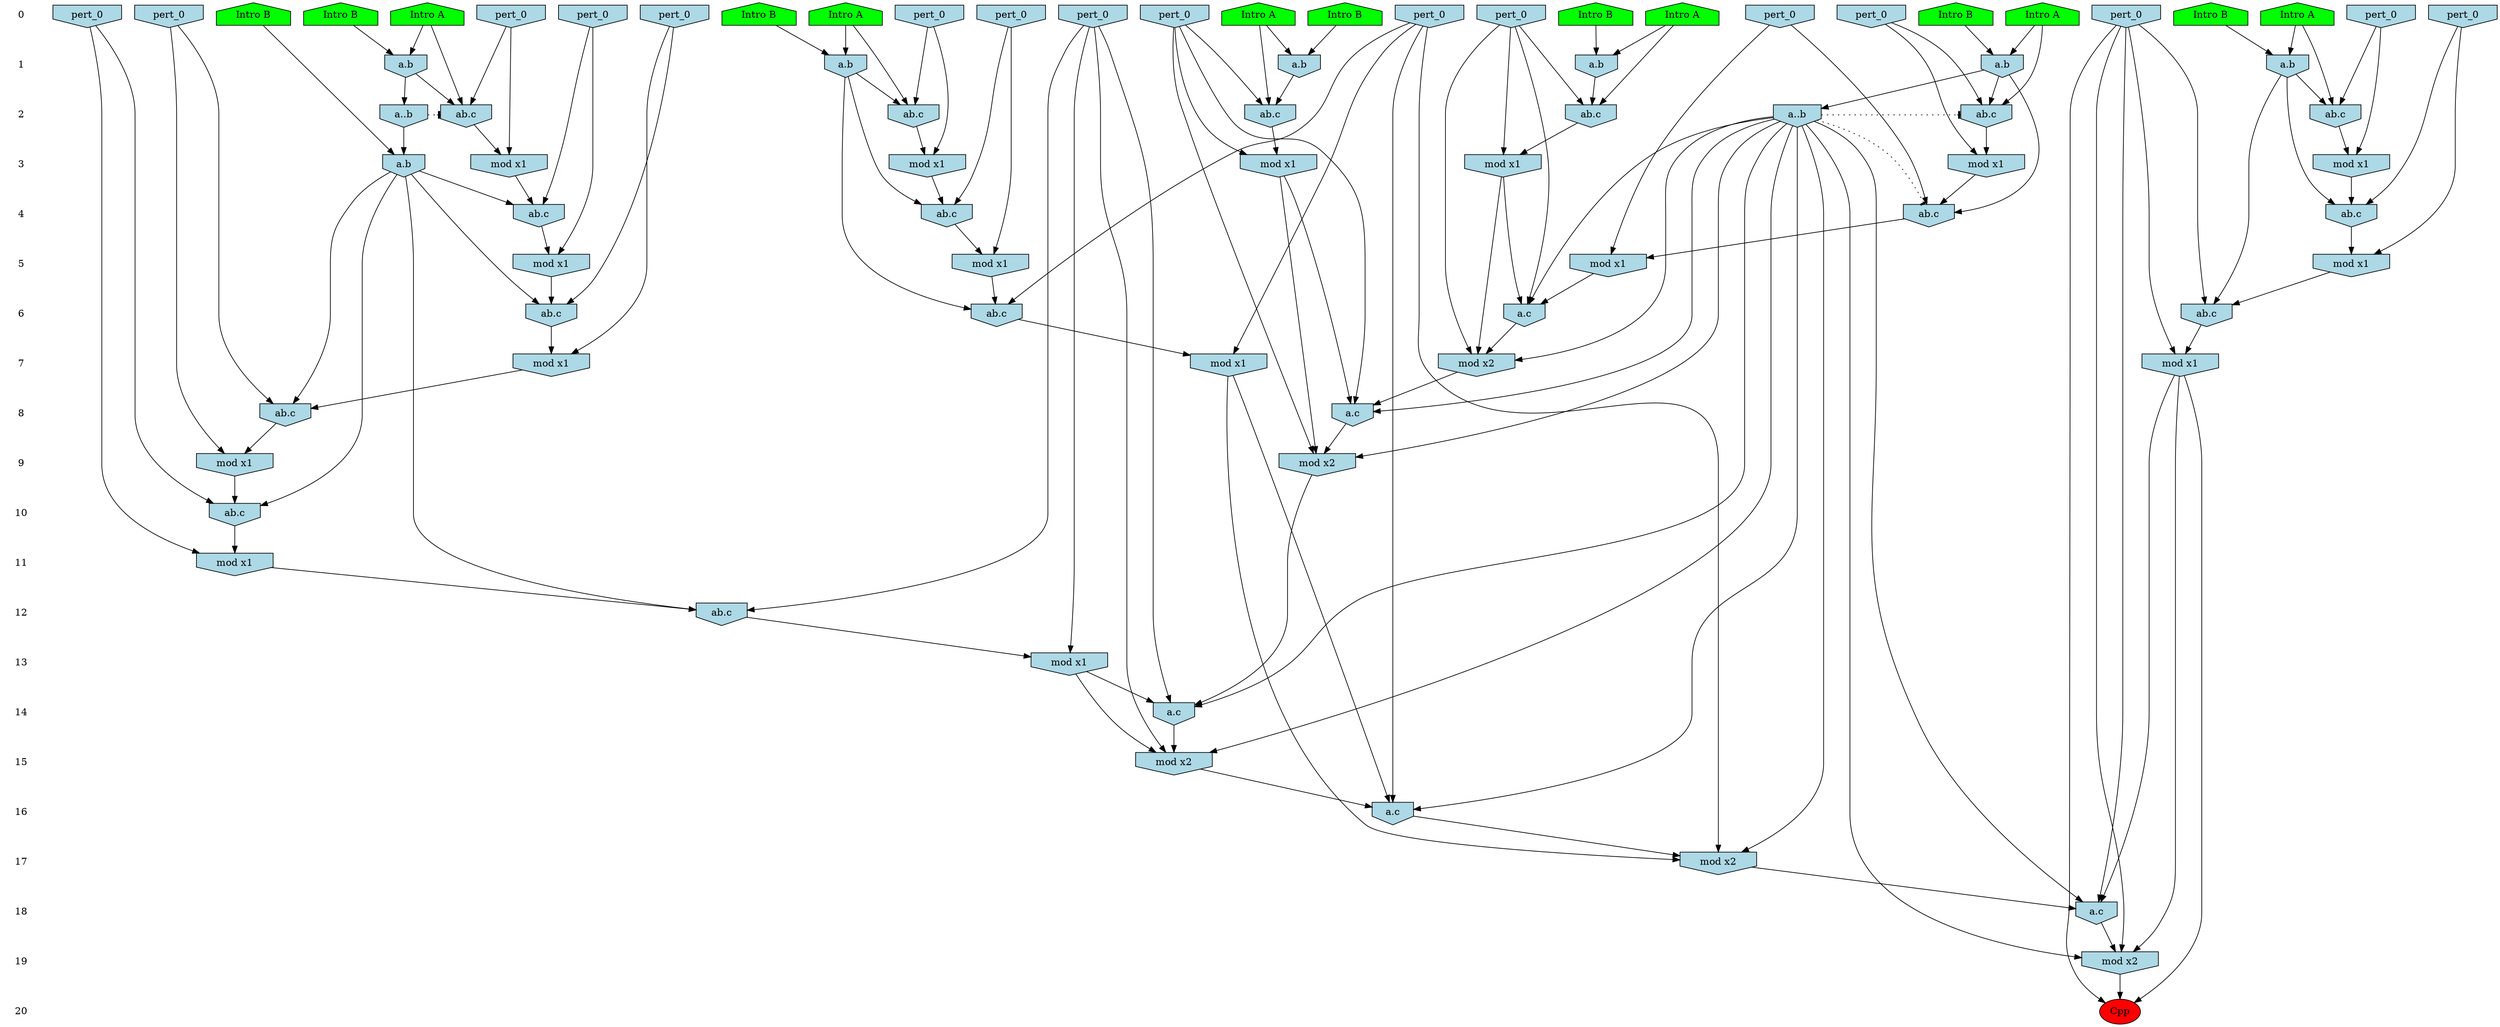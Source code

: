 /* Compression of 1 causal flows obtained in average at 2.001311E+01 t.u */
/* Compressed causal flows were: [2] */
digraph G{
 ranksep=.5 ; 
{ rank = same ; "0" [shape=plaintext] ; node_1 [label ="Intro A", shape=house, style=filled, fillcolor=green] ;
node_2 [label ="Intro B", shape=house, style=filled, fillcolor=green] ;
node_3 [label ="Intro A", shape=house, style=filled, fillcolor=green] ;
node_4 [label ="Intro B", shape=house, style=filled, fillcolor=green] ;
node_5 [label ="Intro A", shape=house, style=filled, fillcolor=green] ;
node_6 [label ="Intro B", shape=house, style=filled, fillcolor=green] ;
node_7 [label ="Intro A", shape=house, style=filled, fillcolor=green] ;
node_8 [label ="Intro A", shape=house, style=filled, fillcolor=green] ;
node_9 [label ="Intro B", shape=house, style=filled, fillcolor=green] ;
node_10 [label ="Intro B", shape=house, style=filled, fillcolor=green] ;
node_11 [label ="Intro B", shape=house, style=filled, fillcolor=green] ;
node_12 [label ="Intro A", shape=house, style=filled, fillcolor=green] ;
node_13 [label ="Intro B", shape=house, style=filled, fillcolor=green] ;
node_18 [label="pert_0", shape=invhouse, style=filled, fillcolor = lightblue] ;
node_19 [label="pert_0", shape=invhouse, style=filled, fillcolor = lightblue] ;
node_20 [label="pert_0", shape=invhouse, style=filled, fillcolor = lightblue] ;
node_21 [label="pert_0", shape=invhouse, style=filled, fillcolor = lightblue] ;
node_22 [label="pert_0", shape=invhouse, style=filled, fillcolor = lightblue] ;
node_23 [label="pert_0", shape=invhouse, style=filled, fillcolor = lightblue] ;
node_24 [label="pert_0", shape=invhouse, style=filled, fillcolor = lightblue] ;
node_25 [label="pert_0", shape=invhouse, style=filled, fillcolor = lightblue] ;
node_26 [label="pert_0", shape=invhouse, style=filled, fillcolor = lightblue] ;
node_27 [label="pert_0", shape=invhouse, style=filled, fillcolor = lightblue] ;
node_28 [label="pert_0", shape=invhouse, style=filled, fillcolor = lightblue] ;
node_29 [label="pert_0", shape=invhouse, style=filled, fillcolor = lightblue] ;
node_30 [label="pert_0", shape=invhouse, style=filled, fillcolor = lightblue] ;
node_31 [label="pert_0", shape=invhouse, style=filled, fillcolor = lightblue] ;
node_32 [label="pert_0", shape=invhouse, style=filled, fillcolor = lightblue] ;
node_33 [label="pert_0", shape=invhouse, style=filled, fillcolor = lightblue] ;
}
{ rank = same ; "1" [shape=plaintext] ; node_14 [label="a.b", shape=invhouse, style=filled, fillcolor = lightblue] ;
node_15 [label="a.b", shape=invhouse, style=filled, fillcolor = lightblue] ;
node_16 [label="a.b", shape=invhouse, style=filled, fillcolor = lightblue] ;
node_17 [label="a.b", shape=invhouse, style=filled, fillcolor = lightblue] ;
node_39 [label="a.b", shape=invhouse, style=filled, fillcolor = lightblue] ;
node_46 [label="a.b", shape=invhouse, style=filled, fillcolor = lightblue] ;
}
{ rank = same ; "2" [shape=plaintext] ; node_34 [label="ab.c", shape=invhouse, style=filled, fillcolor = lightblue] ;
node_35 [label="ab.c", shape=invhouse, style=filled, fillcolor = lightblue] ;
node_36 [label="ab.c", shape=invhouse, style=filled, fillcolor = lightblue] ;
node_37 [label="ab.c", shape=invhouse, style=filled, fillcolor = lightblue] ;
node_40 [label="ab.c", shape=invhouse, style=filled, fillcolor = lightblue] ;
node_43 [label="a..b", shape=invhouse, style=filled, fillcolor = lightblue] ;
node_44 [label="a..b", shape=invhouse, style=filled, fillcolor = lightblue] ;
node_47 [label="ab.c", shape=invhouse, style=filled, fillcolor = lightblue] ;
}
{ rank = same ; "3" [shape=plaintext] ; node_38 [label="mod x1", shape=invhouse, style=filled, fillcolor = lightblue] ;
node_42 [label="mod x1", shape=invhouse, style=filled, fillcolor = lightblue] ;
node_48 [label="mod x1", shape=invhouse, style=filled, fillcolor = lightblue] ;
node_49 [label="a.b", shape=invhouse, style=filled, fillcolor = lightblue] ;
node_51 [label="mod x1", shape=invhouse, style=filled, fillcolor = lightblue] ;
node_54 [label="mod x1", shape=invhouse, style=filled, fillcolor = lightblue] ;
node_55 [label="mod x1", shape=invhouse, style=filled, fillcolor = lightblue] ;
}
{ rank = same ; "4" [shape=plaintext] ; node_41 [label="ab.c", shape=invhouse, style=filled, fillcolor = lightblue] ;
node_50 [label="ab.c", shape=invhouse, style=filled, fillcolor = lightblue] ;
node_56 [label="ab.c", shape=invhouse, style=filled, fillcolor = lightblue] ;
node_58 [label="ab.c", shape=invhouse, style=filled, fillcolor = lightblue] ;
}
{ rank = same ; "5" [shape=plaintext] ; node_45 [label="mod x1", shape=invhouse, style=filled, fillcolor = lightblue] ;
node_52 [label="mod x1", shape=invhouse, style=filled, fillcolor = lightblue] ;
node_59 [label="mod x1", shape=invhouse, style=filled, fillcolor = lightblue] ;
node_64 [label="mod x1", shape=invhouse, style=filled, fillcolor = lightblue] ;
}
{ rank = same ; "6" [shape=plaintext] ; node_53 [label="ab.c", shape=invhouse, style=filled, fillcolor = lightblue] ;
node_60 [label="ab.c", shape=invhouse, style=filled, fillcolor = lightblue] ;
node_62 [label="a.c", shape=invhouse, style=filled, fillcolor = lightblue] ;
node_65 [label="ab.c", shape=invhouse, style=filled, fillcolor = lightblue] ;
}
{ rank = same ; "7" [shape=plaintext] ; node_57 [label="mod x1", shape=invhouse, style=filled, fillcolor = lightblue] ;
node_61 [label="mod x1", shape=invhouse, style=filled, fillcolor = lightblue] ;
node_63 [label="mod x2", shape=invhouse, style=filled, fillcolor = lightblue] ;
node_66 [label="mod x1", shape=invhouse, style=filled, fillcolor = lightblue] ;
}
{ rank = same ; "8" [shape=plaintext] ; node_67 [label="ab.c", shape=invhouse, style=filled, fillcolor = lightblue] ;
node_68 [label="a.c", shape=invhouse, style=filled, fillcolor = lightblue] ;
}
{ rank = same ; "9" [shape=plaintext] ; node_69 [label="mod x1", shape=invhouse, style=filled, fillcolor = lightblue] ;
node_74 [label="mod x2", shape=invhouse, style=filled, fillcolor = lightblue] ;
}
{ rank = same ; "10" [shape=plaintext] ; node_70 [label="ab.c", shape=invhouse, style=filled, fillcolor = lightblue] ;
}
{ rank = same ; "11" [shape=plaintext] ; node_71 [label="mod x1", shape=invhouse, style=filled, fillcolor = lightblue] ;
}
{ rank = same ; "12" [shape=plaintext] ; node_72 [label="ab.c", shape=invhouse, style=filled, fillcolor = lightblue] ;
}
{ rank = same ; "13" [shape=plaintext] ; node_73 [label="mod x1", shape=invhouse, style=filled, fillcolor = lightblue] ;
}
{ rank = same ; "14" [shape=plaintext] ; node_75 [label="a.c", shape=invhouse, style=filled, fillcolor = lightblue] ;
}
{ rank = same ; "15" [shape=plaintext] ; node_76 [label="mod x2", shape=invhouse, style=filled, fillcolor = lightblue] ;
}
{ rank = same ; "16" [shape=plaintext] ; node_77 [label="a.c", shape=invhouse, style=filled, fillcolor = lightblue] ;
}
{ rank = same ; "17" [shape=plaintext] ; node_78 [label="mod x2", shape=invhouse, style=filled, fillcolor = lightblue] ;
}
{ rank = same ; "18" [shape=plaintext] ; node_79 [label="a.c", shape=invhouse, style=filled, fillcolor = lightblue] ;
}
{ rank = same ; "19" [shape=plaintext] ; node_80 [label="mod x2", shape=invhouse, style=filled, fillcolor = lightblue] ;
}
{ rank = same ; "20" [shape=plaintext] ; node_81 [label ="Cpp", style=filled, fillcolor=red] ;
}
"0" -> "1" [style="invis"]; 
"1" -> "2" [style="invis"]; 
"2" -> "3" [style="invis"]; 
"3" -> "4" [style="invis"]; 
"4" -> "5" [style="invis"]; 
"5" -> "6" [style="invis"]; 
"6" -> "7" [style="invis"]; 
"7" -> "8" [style="invis"]; 
"8" -> "9" [style="invis"]; 
"9" -> "10" [style="invis"]; 
"10" -> "11" [style="invis"]; 
"11" -> "12" [style="invis"]; 
"12" -> "13" [style="invis"]; 
"13" -> "14" [style="invis"]; 
"14" -> "15" [style="invis"]; 
"15" -> "16" [style="invis"]; 
"16" -> "17" [style="invis"]; 
"17" -> "18" [style="invis"]; 
"18" -> "19" [style="invis"]; 
"19" -> "20" [style="invis"]; 
node_1 -> node_14
node_6 -> node_14
node_2 -> node_15
node_12 -> node_15
node_4 -> node_16
node_5 -> node_16
node_8 -> node_17
node_11 -> node_17
node_5 -> node_34
node_16 -> node_34
node_20 -> node_34
node_1 -> node_35
node_14 -> node_35
node_29 -> node_35
node_8 -> node_36
node_17 -> node_36
node_33 -> node_36
node_12 -> node_37
node_15 -> node_37
node_27 -> node_37
node_33 -> node_38
node_36 -> node_38
node_3 -> node_39
node_10 -> node_39
node_3 -> node_40
node_19 -> node_40
node_39 -> node_40
node_17 -> node_41
node_21 -> node_41
node_38 -> node_41
node_20 -> node_42
node_34 -> node_42
node_39 -> node_43
node_17 -> node_44
node_21 -> node_45
node_41 -> node_45
node_7 -> node_46
node_9 -> node_46
node_7 -> node_47
node_26 -> node_47
node_46 -> node_47
node_26 -> node_48
node_47 -> node_48
node_13 -> node_49
node_43 -> node_49
node_18 -> node_50
node_46 -> node_50
node_48 -> node_50
node_27 -> node_51
node_37 -> node_51
node_18 -> node_52
node_50 -> node_52
node_25 -> node_53
node_46 -> node_53
node_52 -> node_53
node_19 -> node_54
node_40 -> node_54
node_29 -> node_55
node_35 -> node_55
node_28 -> node_56
node_49 -> node_56
node_54 -> node_56
node_25 -> node_57
node_53 -> node_57
node_14 -> node_58
node_30 -> node_58
node_55 -> node_58
node_30 -> node_59
node_58 -> node_59
node_14 -> node_60
node_24 -> node_60
node_59 -> node_60
node_24 -> node_61
node_60 -> node_61
node_27 -> node_62
node_44 -> node_62
node_45 -> node_62
node_51 -> node_62
node_27 -> node_63
node_44 -> node_63
node_51 -> node_63
node_62 -> node_63
node_28 -> node_64
node_56 -> node_64
node_23 -> node_65
node_49 -> node_65
node_64 -> node_65
node_23 -> node_66
node_65 -> node_66
node_32 -> node_67
node_49 -> node_67
node_66 -> node_67
node_20 -> node_68
node_42 -> node_68
node_44 -> node_68
node_63 -> node_68
node_32 -> node_69
node_67 -> node_69
node_22 -> node_70
node_49 -> node_70
node_69 -> node_70
node_22 -> node_71
node_70 -> node_71
node_31 -> node_72
node_49 -> node_72
node_71 -> node_72
node_31 -> node_73
node_72 -> node_73
node_20 -> node_74
node_42 -> node_74
node_44 -> node_74
node_68 -> node_74
node_31 -> node_75
node_44 -> node_75
node_73 -> node_75
node_74 -> node_75
node_31 -> node_76
node_44 -> node_76
node_73 -> node_76
node_75 -> node_76
node_25 -> node_77
node_44 -> node_77
node_57 -> node_77
node_76 -> node_77
node_25 -> node_78
node_44 -> node_78
node_57 -> node_78
node_77 -> node_78
node_24 -> node_79
node_44 -> node_79
node_61 -> node_79
node_78 -> node_79
node_24 -> node_80
node_44 -> node_80
node_61 -> node_80
node_79 -> node_80
node_24 -> node_81
node_61 -> node_81
node_80 -> node_81
node_43 -> node_40 [style=dotted, arrowhead = tee] 
node_44 -> node_36 [style=dotted, arrowhead = tee] 
node_44 -> node_41 [style=dotted, arrowhead = tee] 
}
/*
 Dot generation time: 0.004001
*/